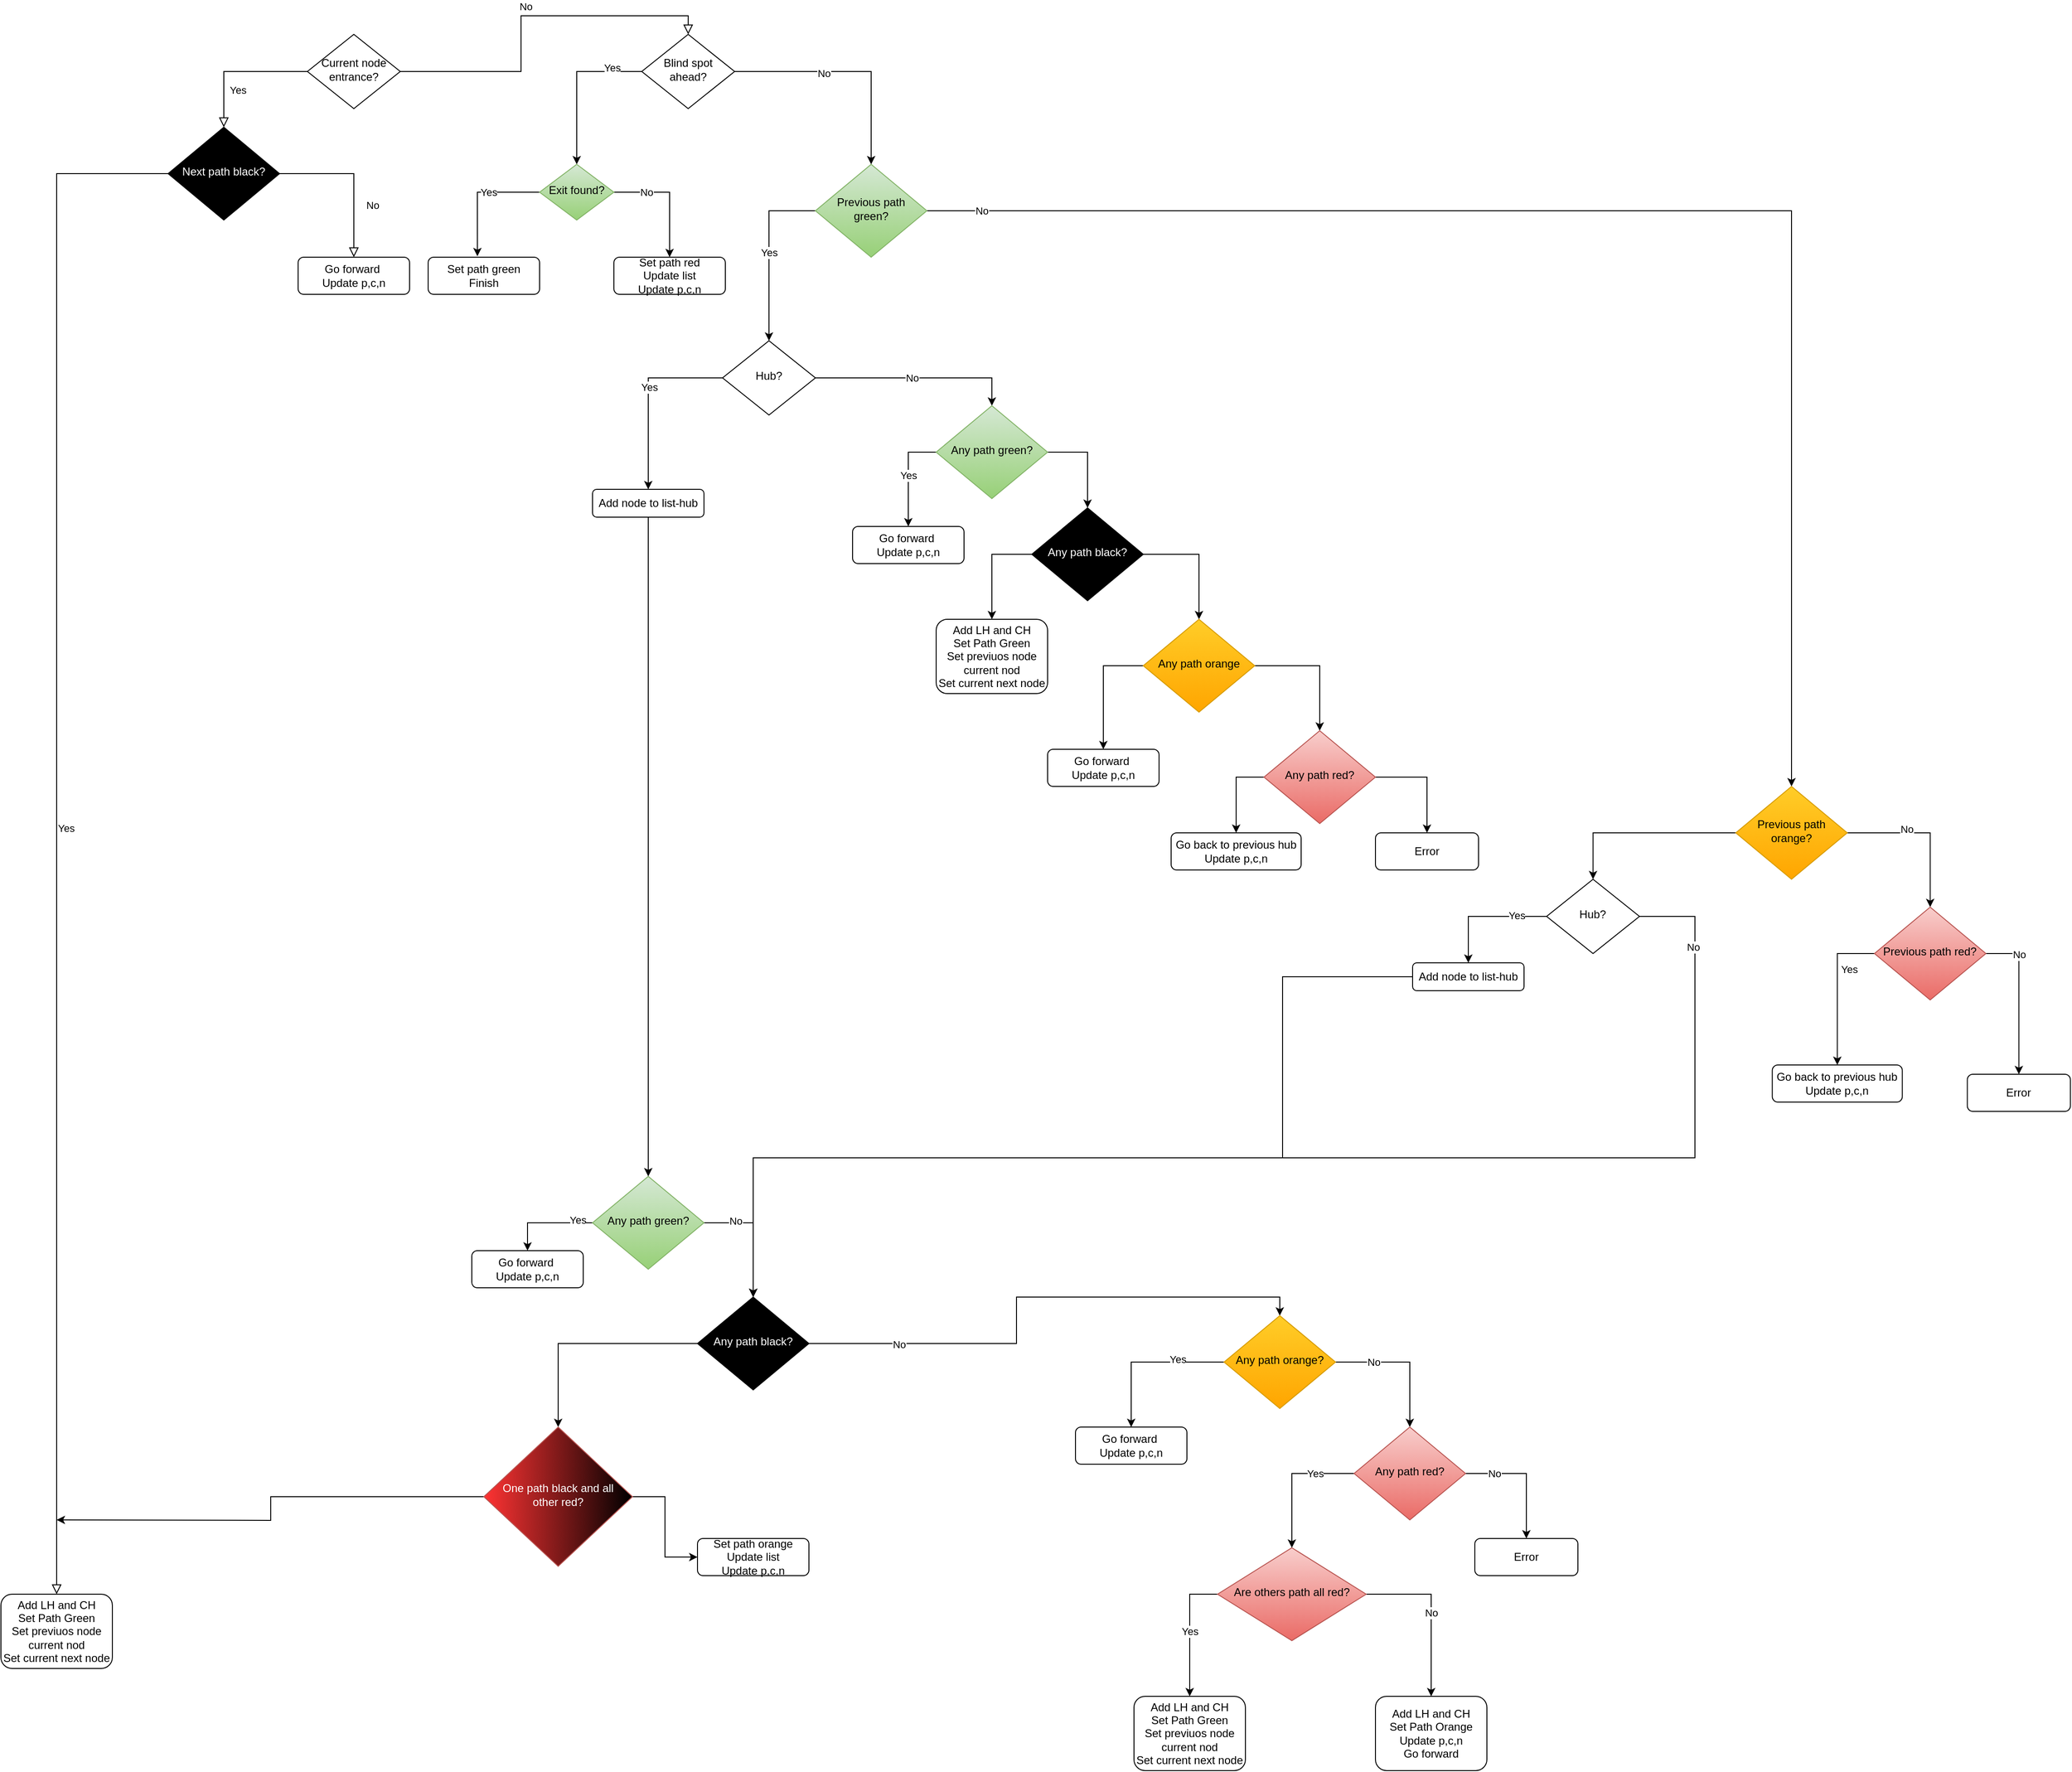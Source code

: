 <mxfile version="13.6.2" type="device"><diagram id="C5RBs43oDa-KdzZeNtuy" name="Page-1"><mxGraphModel dx="1586" dy="1012" grid="1" gridSize="10" guides="1" tooltips="1" connect="1" arrows="1" fold="1" page="1" pageScale="1" pageWidth="827" pageHeight="1169" math="0" shadow="0"><root><mxCell id="WIyWlLk6GJQsqaUBKTNV-0"/><mxCell id="WIyWlLk6GJQsqaUBKTNV-1" parent="WIyWlLk6GJQsqaUBKTNV-0"/><mxCell id="WIyWlLk6GJQsqaUBKTNV-4" value="Yes" style="rounded=0;html=1;jettySize=auto;orthogonalLoop=1;fontSize=11;endArrow=block;endFill=0;endSize=8;strokeWidth=1;shadow=0;labelBackgroundColor=none;edgeStyle=orthogonalEdgeStyle;exitX=0;exitY=0.5;exitDx=0;exitDy=0;" parent="WIyWlLk6GJQsqaUBKTNV-1" source="WIyWlLk6GJQsqaUBKTNV-6" target="WIyWlLk6GJQsqaUBKTNV-10" edge="1"><mxGeometry y="20" relative="1" as="geometry"><mxPoint as="offset"/></mxGeometry></mxCell><mxCell id="WIyWlLk6GJQsqaUBKTNV-5" value="No" style="edgeStyle=orthogonalEdgeStyle;rounded=0;html=1;jettySize=auto;orthogonalLoop=1;fontSize=11;endArrow=block;endFill=0;endSize=8;strokeWidth=1;shadow=0;labelBackgroundColor=none;entryX=0.5;entryY=0;entryDx=0;entryDy=0;" parent="WIyWlLk6GJQsqaUBKTNV-1" source="WIyWlLk6GJQsqaUBKTNV-6" target="7bREltAzjvf73NZwImuS-9" edge="1"><mxGeometry y="10" relative="1" as="geometry"><mxPoint as="offset"/><mxPoint x="550" y="90" as="targetPoint"/></mxGeometry></mxCell><mxCell id="WIyWlLk6GJQsqaUBKTNV-6" value="Current node entrance?" style="rhombus;whiteSpace=wrap;html=1;shadow=0;fontFamily=Helvetica;fontSize=12;align=center;strokeWidth=1;spacing=6;spacingTop=-4;" parent="WIyWlLk6GJQsqaUBKTNV-1" vertex="1"><mxGeometry x="390" y="50" width="100" height="80" as="geometry"/></mxCell><mxCell id="WIyWlLk6GJQsqaUBKTNV-8" value="No" style="rounded=0;html=1;jettySize=auto;orthogonalLoop=1;fontSize=11;endArrow=block;endFill=0;endSize=8;strokeWidth=1;shadow=0;labelBackgroundColor=none;edgeStyle=orthogonalEdgeStyle;" parent="WIyWlLk6GJQsqaUBKTNV-1" source="WIyWlLk6GJQsqaUBKTNV-10" target="WIyWlLk6GJQsqaUBKTNV-11" edge="1"><mxGeometry x="0.333" y="20" relative="1" as="geometry"><mxPoint as="offset"/></mxGeometry></mxCell><mxCell id="WIyWlLk6GJQsqaUBKTNV-9" value="Yes" style="edgeStyle=orthogonalEdgeStyle;rounded=0;html=1;jettySize=auto;orthogonalLoop=1;fontSize=11;endArrow=block;endFill=0;endSize=8;strokeWidth=1;shadow=0;labelBackgroundColor=none;" parent="WIyWlLk6GJQsqaUBKTNV-1" source="WIyWlLk6GJQsqaUBKTNV-10" target="WIyWlLk6GJQsqaUBKTNV-12" edge="1"><mxGeometry y="10" relative="1" as="geometry"><mxPoint as="offset"/></mxGeometry></mxCell><mxCell id="WIyWlLk6GJQsqaUBKTNV-10" value="&lt;font color=&quot;#ffffff&quot; style=&quot;background-color: rgb(0 , 0 , 0)&quot;&gt;Next path black?&lt;/font&gt;" style="rhombus;whiteSpace=wrap;html=1;shadow=0;fontFamily=Helvetica;fontSize=12;align=center;strokeWidth=1;spacing=6;spacingTop=-4;fillColor=#000000;" parent="WIyWlLk6GJQsqaUBKTNV-1" vertex="1"><mxGeometry x="240" y="150" width="120" height="100" as="geometry"/></mxCell><mxCell id="WIyWlLk6GJQsqaUBKTNV-11" value="Go forward&amp;nbsp;&lt;br&gt;Update p,c,n" style="rounded=1;whiteSpace=wrap;html=1;fontSize=12;glass=0;strokeWidth=1;shadow=0;" parent="WIyWlLk6GJQsqaUBKTNV-1" vertex="1"><mxGeometry x="380" y="290" width="120" height="40" as="geometry"/></mxCell><mxCell id="WIyWlLk6GJQsqaUBKTNV-12" value="Add LH and CH&lt;br&gt;Set Path Green&lt;br&gt;Set previuos node current nod&lt;br&gt;Set current next node" style="rounded=1;whiteSpace=wrap;html=1;fontSize=12;glass=0;strokeWidth=1;shadow=0;" parent="WIyWlLk6GJQsqaUBKTNV-1" vertex="1"><mxGeometry x="60" y="1730" width="120" height="80" as="geometry"/></mxCell><mxCell id="j2DbZhVvW5I2pjLCt-MN-3" value="Yes" style="edgeStyle=orthogonalEdgeStyle;rounded=0;orthogonalLoop=1;jettySize=auto;html=1;exitX=0;exitY=0.5;exitDx=0;exitDy=0;" parent="WIyWlLk6GJQsqaUBKTNV-1" source="j2DbZhVvW5I2pjLCt-MN-1" target="j2DbZhVvW5I2pjLCt-MN-2" edge="1"><mxGeometry relative="1" as="geometry"/></mxCell><mxCell id="TgXTmMP1LV1ypZEU2P4_-33" style="edgeStyle=orthogonalEdgeStyle;rounded=0;orthogonalLoop=1;jettySize=auto;html=1;" parent="WIyWlLk6GJQsqaUBKTNV-1" source="j2DbZhVvW5I2pjLCt-MN-1" target="TgXTmMP1LV1ypZEU2P4_-32" edge="1"><mxGeometry relative="1" as="geometry"/></mxCell><mxCell id="TgXTmMP1LV1ypZEU2P4_-34" value="No" style="edgeLabel;html=1;align=center;verticalAlign=middle;resizable=0;points=[];" parent="TgXTmMP1LV1ypZEU2P4_-33" vertex="1" connectable="0"><mxGeometry x="-0.924" relative="1" as="geometry"><mxPoint as="offset"/></mxGeometry></mxCell><mxCell id="j2DbZhVvW5I2pjLCt-MN-1" value="&lt;font color=&quot;#000000&quot;&gt;Previous path green?&lt;/font&gt;" style="rhombus;whiteSpace=wrap;html=1;shadow=0;fontFamily=Helvetica;fontSize=12;align=center;strokeWidth=1;spacing=6;spacingTop=-4;fillColor=#d5e8d4;strokeColor=#82b366;gradientColor=#97d077;" parent="WIyWlLk6GJQsqaUBKTNV-1" vertex="1"><mxGeometry x="937" y="190" width="120" height="100" as="geometry"/></mxCell><mxCell id="j2DbZhVvW5I2pjLCt-MN-5" style="edgeStyle=orthogonalEdgeStyle;rounded=0;orthogonalLoop=1;jettySize=auto;html=1;exitX=0;exitY=0.5;exitDx=0;exitDy=0;exitPerimeter=0;entryX=0.5;entryY=0;entryDx=0;entryDy=0;" parent="WIyWlLk6GJQsqaUBKTNV-1" source="j2DbZhVvW5I2pjLCt-MN-2" target="TgXTmMP1LV1ypZEU2P4_-8" edge="1"><mxGeometry relative="1" as="geometry"><mxPoint x="757" y="490" as="targetPoint"/></mxGeometry></mxCell><mxCell id="j2DbZhVvW5I2pjLCt-MN-6" value="Yes" style="edgeLabel;html=1;align=center;verticalAlign=middle;resizable=0;points=[];" parent="j2DbZhVvW5I2pjLCt-MN-5" vertex="1" connectable="0"><mxGeometry x="-0.1" y="-4" relative="1" as="geometry"><mxPoint x="5" as="offset"/></mxGeometry></mxCell><mxCell id="TgXTmMP1LV1ypZEU2P4_-24" style="edgeStyle=orthogonalEdgeStyle;rounded=0;orthogonalLoop=1;jettySize=auto;html=1;exitX=1;exitY=0.5;exitDx=0;exitDy=0;entryX=0.5;entryY=0;entryDx=0;entryDy=0;" parent="WIyWlLk6GJQsqaUBKTNV-1" source="j2DbZhVvW5I2pjLCt-MN-2" target="TgXTmMP1LV1ypZEU2P4_-23" edge="1"><mxGeometry relative="1" as="geometry"/></mxCell><mxCell id="TgXTmMP1LV1ypZEU2P4_-25" value="No" style="edgeLabel;html=1;align=center;verticalAlign=middle;resizable=0;points=[];" parent="TgXTmMP1LV1ypZEU2P4_-24" vertex="1" connectable="0"><mxGeometry x="-0.057" relative="1" as="geometry"><mxPoint as="offset"/></mxGeometry></mxCell><mxCell id="j2DbZhVvW5I2pjLCt-MN-2" value="Hub?" style="rhombus;whiteSpace=wrap;html=1;shadow=0;fontFamily=Helvetica;fontSize=12;align=center;strokeWidth=1;spacing=6;spacingTop=-4;" parent="WIyWlLk6GJQsqaUBKTNV-1" vertex="1"><mxGeometry x="837" y="380" width="100" height="80" as="geometry"/></mxCell><mxCell id="j2DbZhVvW5I2pjLCt-MN-8" style="edgeStyle=orthogonalEdgeStyle;rounded=0;orthogonalLoop=1;jettySize=auto;html=1;exitX=0;exitY=0.5;exitDx=0;exitDy=0;entryX=0.5;entryY=0;entryDx=0;entryDy=0;" parent="WIyWlLk6GJQsqaUBKTNV-1" source="j2DbZhVvW5I2pjLCt-MN-4" target="j2DbZhVvW5I2pjLCt-MN-7" edge="1"><mxGeometry relative="1" as="geometry"/></mxCell><mxCell id="j2DbZhVvW5I2pjLCt-MN-11" value="Yes" style="edgeLabel;html=1;align=center;verticalAlign=middle;resizable=0;points=[];" parent="j2DbZhVvW5I2pjLCt-MN-8" vertex="1" connectable="0"><mxGeometry x="-0.68" y="-3" relative="1" as="geometry"><mxPoint as="offset"/></mxGeometry></mxCell><mxCell id="j2DbZhVvW5I2pjLCt-MN-10" style="edgeStyle=orthogonalEdgeStyle;rounded=0;orthogonalLoop=1;jettySize=auto;html=1;exitX=1;exitY=0.5;exitDx=0;exitDy=0;entryX=0.5;entryY=0;entryDx=0;entryDy=0;" parent="WIyWlLk6GJQsqaUBKTNV-1" source="j2DbZhVvW5I2pjLCt-MN-4" target="j2DbZhVvW5I2pjLCt-MN-9" edge="1"><mxGeometry relative="1" as="geometry"/></mxCell><mxCell id="j2DbZhVvW5I2pjLCt-MN-12" value="No" style="edgeLabel;html=1;align=center;verticalAlign=middle;resizable=0;points=[];" parent="j2DbZhVvW5I2pjLCt-MN-10" vertex="1" connectable="0"><mxGeometry x="-0.489" y="2" relative="1" as="geometry"><mxPoint as="offset"/></mxGeometry></mxCell><mxCell id="j2DbZhVvW5I2pjLCt-MN-4" value="&lt;font color=&quot;#000000&quot;&gt;Any path green?&lt;/font&gt;" style="rhombus;whiteSpace=wrap;html=1;shadow=0;fontFamily=Helvetica;fontSize=12;align=center;strokeWidth=1;spacing=6;spacingTop=-4;fillColor=#d5e8d4;strokeColor=#82b366;gradientColor=#97d077;" parent="WIyWlLk6GJQsqaUBKTNV-1" vertex="1"><mxGeometry x="697" y="1280" width="120" height="100" as="geometry"/></mxCell><mxCell id="j2DbZhVvW5I2pjLCt-MN-7" value="Go forward&amp;nbsp;&lt;br&gt;Update p,c,n" style="rounded=1;whiteSpace=wrap;html=1;fontSize=12;glass=0;strokeWidth=1;shadow=0;" parent="WIyWlLk6GJQsqaUBKTNV-1" vertex="1"><mxGeometry x="567" y="1360" width="120" height="40" as="geometry"/></mxCell><mxCell id="TgXTmMP1LV1ypZEU2P4_-11" style="edgeStyle=orthogonalEdgeStyle;rounded=0;orthogonalLoop=1;jettySize=auto;html=1;entryX=0.5;entryY=0;entryDx=0;entryDy=0;" parent="WIyWlLk6GJQsqaUBKTNV-1" source="j2DbZhVvW5I2pjLCt-MN-9" target="TgXTmMP1LV1ypZEU2P4_-10" edge="1"><mxGeometry relative="1" as="geometry"/></mxCell><mxCell id="TgXTmMP1LV1ypZEU2P4_-12" value="No" style="edgeLabel;html=1;align=center;verticalAlign=middle;resizable=0;points=[];" parent="TgXTmMP1LV1ypZEU2P4_-11" vertex="1" connectable="0"><mxGeometry x="-0.664" y="-1" relative="1" as="geometry"><mxPoint as="offset"/></mxGeometry></mxCell><mxCell id="HgNq7cNp2YFnMKLuWxrk-1" style="edgeStyle=orthogonalEdgeStyle;rounded=0;orthogonalLoop=1;jettySize=auto;html=1;entryX=0.5;entryY=0;entryDx=0;entryDy=0;" edge="1" parent="WIyWlLk6GJQsqaUBKTNV-1" source="j2DbZhVvW5I2pjLCt-MN-9" target="HgNq7cNp2YFnMKLuWxrk-0"><mxGeometry relative="1" as="geometry"/></mxCell><mxCell id="j2DbZhVvW5I2pjLCt-MN-9" value="&lt;font color=&quot;#ffffff&quot; style=&quot;background-color: rgb(0 , 0 , 0)&quot;&gt;Any path black?&lt;/font&gt;" style="rhombus;whiteSpace=wrap;html=1;shadow=0;fontFamily=Helvetica;fontSize=12;align=center;strokeWidth=1;spacing=6;spacingTop=-4;fillColor=#000000;" parent="WIyWlLk6GJQsqaUBKTNV-1" vertex="1"><mxGeometry x="810" y="1410" width="120" height="100" as="geometry"/></mxCell><mxCell id="j2DbZhVvW5I2pjLCt-MN-19" value="Add LH and CH&lt;br&gt;Set Path Orange&lt;br&gt;Update p,c,n&lt;br&gt;Go forward" style="rounded=1;whiteSpace=wrap;html=1;fontSize=12;glass=0;strokeWidth=1;shadow=0;" parent="WIyWlLk6GJQsqaUBKTNV-1" vertex="1"><mxGeometry x="1540" y="1840" width="120" height="80" as="geometry"/></mxCell><mxCell id="TgXTmMP1LV1ypZEU2P4_-0" value="Set path orange&lt;br&gt;Update list&lt;br&gt;Update p,c,n" style="rounded=1;whiteSpace=wrap;html=1;fontSize=12;glass=0;strokeWidth=1;shadow=0;" parent="WIyWlLk6GJQsqaUBKTNV-1" vertex="1"><mxGeometry x="810" y="1670" width="120" height="40" as="geometry"/></mxCell><mxCell id="TgXTmMP1LV1ypZEU2P4_-6" value="Yes" style="edgeStyle=orthogonalEdgeStyle;rounded=0;orthogonalLoop=1;jettySize=auto;html=1;exitX=0;exitY=0.5;exitDx=0;exitDy=0;entryX=0.5;entryY=0;entryDx=0;entryDy=0;" parent="WIyWlLk6GJQsqaUBKTNV-1" source="TgXTmMP1LV1ypZEU2P4_-3" target="TgXTmMP1LV1ypZEU2P4_-5" edge="1"><mxGeometry relative="1" as="geometry"/></mxCell><mxCell id="TgXTmMP1LV1ypZEU2P4_-7" value="No" style="edgeStyle=orthogonalEdgeStyle;rounded=0;orthogonalLoop=1;jettySize=auto;html=1;exitX=1;exitY=0.5;exitDx=0;exitDy=0;" parent="WIyWlLk6GJQsqaUBKTNV-1" source="TgXTmMP1LV1ypZEU2P4_-3" target="j2DbZhVvW5I2pjLCt-MN-19" edge="1"><mxGeometry relative="1" as="geometry"/></mxCell><mxCell id="TgXTmMP1LV1ypZEU2P4_-3" value="Are others path all red?" style="rhombus;whiteSpace=wrap;html=1;shadow=0;fontFamily=Helvetica;fontSize=12;align=center;strokeWidth=1;spacing=6;spacingTop=-4;fillColor=#f8cecc;strokeColor=#b85450;gradientColor=#ea6b66;" parent="WIyWlLk6GJQsqaUBKTNV-1" vertex="1"><mxGeometry x="1370" y="1680" width="160" height="100" as="geometry"/></mxCell><mxCell id="TgXTmMP1LV1ypZEU2P4_-5" value="Add LH and CH&lt;br&gt;Set Path Green&lt;br&gt;Set previuos node current nod&lt;br&gt;Set current next node" style="rounded=1;whiteSpace=wrap;html=1;fontSize=12;glass=0;strokeWidth=1;shadow=0;" parent="WIyWlLk6GJQsqaUBKTNV-1" vertex="1"><mxGeometry x="1280" y="1840" width="120" height="80" as="geometry"/></mxCell><mxCell id="TgXTmMP1LV1ypZEU2P4_-9" value="" style="edgeStyle=orthogonalEdgeStyle;rounded=0;orthogonalLoop=1;jettySize=auto;html=1;" parent="WIyWlLk6GJQsqaUBKTNV-1" source="TgXTmMP1LV1ypZEU2P4_-8" target="j2DbZhVvW5I2pjLCt-MN-4" edge="1"><mxGeometry relative="1" as="geometry"/></mxCell><mxCell id="TgXTmMP1LV1ypZEU2P4_-8" value="Add node to list-hub" style="rounded=1;whiteSpace=wrap;html=1;fontSize=12;glass=0;strokeWidth=1;shadow=0;" parent="WIyWlLk6GJQsqaUBKTNV-1" vertex="1"><mxGeometry x="697" y="540" width="120" height="30" as="geometry"/></mxCell><mxCell id="TgXTmMP1LV1ypZEU2P4_-14" value="" style="edgeStyle=orthogonalEdgeStyle;rounded=0;orthogonalLoop=1;jettySize=auto;html=1;" parent="WIyWlLk6GJQsqaUBKTNV-1" source="TgXTmMP1LV1ypZEU2P4_-10" target="TgXTmMP1LV1ypZEU2P4_-13" edge="1"><mxGeometry relative="1" as="geometry"><Array as="points"><mxPoint x="1277" y="1480"/></Array></mxGeometry></mxCell><mxCell id="TgXTmMP1LV1ypZEU2P4_-15" value="Yes" style="edgeLabel;html=1;align=center;verticalAlign=middle;resizable=0;points=[];" parent="TgXTmMP1LV1ypZEU2P4_-14" vertex="1" connectable="0"><mxGeometry x="-0.411" y="-3" relative="1" as="geometry"><mxPoint as="offset"/></mxGeometry></mxCell><mxCell id="TgXTmMP1LV1ypZEU2P4_-17" style="edgeStyle=orthogonalEdgeStyle;rounded=0;orthogonalLoop=1;jettySize=auto;html=1;entryX=0.5;entryY=0;entryDx=0;entryDy=0;" parent="WIyWlLk6GJQsqaUBKTNV-1" source="TgXTmMP1LV1ypZEU2P4_-10" target="TgXTmMP1LV1ypZEU2P4_-16" edge="1"><mxGeometry relative="1" as="geometry"/></mxCell><mxCell id="TgXTmMP1LV1ypZEU2P4_-18" value="No" style="edgeLabel;html=1;align=center;verticalAlign=middle;resizable=0;points=[];" parent="TgXTmMP1LV1ypZEU2P4_-17" vertex="1" connectable="0"><mxGeometry x="-0.28" relative="1" as="geometry"><mxPoint x="-13.29" as="offset"/></mxGeometry></mxCell><mxCell id="TgXTmMP1LV1ypZEU2P4_-10" value="&lt;font&gt;Any path orange?&lt;/font&gt;" style="rhombus;whiteSpace=wrap;html=1;shadow=0;fontFamily=Helvetica;fontSize=12;align=center;strokeWidth=1;spacing=6;spacingTop=-4;fillColor=#ffcd28;gradientColor=#ffa500;strokeColor=#d79b00;" parent="WIyWlLk6GJQsqaUBKTNV-1" vertex="1"><mxGeometry x="1377" y="1430" width="120" height="100" as="geometry"/></mxCell><mxCell id="TgXTmMP1LV1ypZEU2P4_-13" value="Go forward&amp;nbsp;&lt;br&gt;Update p,c,n" style="rounded=1;whiteSpace=wrap;html=1;fontSize=12;glass=0;strokeWidth=1;shadow=0;" parent="WIyWlLk6GJQsqaUBKTNV-1" vertex="1"><mxGeometry x="1217" y="1550" width="120" height="40" as="geometry"/></mxCell><mxCell id="TgXTmMP1LV1ypZEU2P4_-20" value="Yes" style="edgeStyle=orthogonalEdgeStyle;rounded=0;orthogonalLoop=1;jettySize=auto;html=1;exitX=0;exitY=0.5;exitDx=0;exitDy=0;entryX=0.5;entryY=0;entryDx=0;entryDy=0;" parent="WIyWlLk6GJQsqaUBKTNV-1" source="TgXTmMP1LV1ypZEU2P4_-16" target="TgXTmMP1LV1ypZEU2P4_-3" edge="1"><mxGeometry x="-0.429" relative="1" as="geometry"><mxPoint as="offset"/><mxPoint x="1447" y="1670" as="targetPoint"/></mxGeometry></mxCell><mxCell id="TgXTmMP1LV1ypZEU2P4_-22" value="No" style="edgeStyle=orthogonalEdgeStyle;rounded=0;orthogonalLoop=1;jettySize=auto;html=1;exitX=1;exitY=0.5;exitDx=0;exitDy=0;" parent="WIyWlLk6GJQsqaUBKTNV-1" source="TgXTmMP1LV1ypZEU2P4_-16" target="TgXTmMP1LV1ypZEU2P4_-21" edge="1"><mxGeometry x="-0.542" relative="1" as="geometry"><mxPoint as="offset"/></mxGeometry></mxCell><mxCell id="TgXTmMP1LV1ypZEU2P4_-16" value="&lt;font&gt;Any path red?&lt;/font&gt;" style="rhombus;whiteSpace=wrap;html=1;shadow=0;fontFamily=Helvetica;fontSize=12;align=center;strokeWidth=1;spacing=6;spacingTop=-4;fillColor=#f8cecc;gradientColor=#ea6b66;strokeColor=#b85450;" parent="WIyWlLk6GJQsqaUBKTNV-1" vertex="1"><mxGeometry x="1517" y="1550" width="120" height="100" as="geometry"/></mxCell><mxCell id="TgXTmMP1LV1ypZEU2P4_-21" value="Error" style="rounded=1;whiteSpace=wrap;html=1;fontSize=12;glass=0;strokeWidth=1;shadow=0;" parent="WIyWlLk6GJQsqaUBKTNV-1" vertex="1"><mxGeometry x="1647" y="1670" width="111" height="40" as="geometry"/></mxCell><mxCell id="TgXTmMP1LV1ypZEU2P4_-28" value="Yes" style="edgeStyle=orthogonalEdgeStyle;rounded=0;orthogonalLoop=1;jettySize=auto;html=1;entryX=0.5;entryY=0;entryDx=0;entryDy=0;exitX=0;exitY=0.5;exitDx=0;exitDy=0;" parent="WIyWlLk6GJQsqaUBKTNV-1" source="TgXTmMP1LV1ypZEU2P4_-23" target="TgXTmMP1LV1ypZEU2P4_-27" edge="1"><mxGeometry relative="1" as="geometry"/></mxCell><mxCell id="i43rSNCW47sF7CuU1-IV-1" style="edgeStyle=orthogonalEdgeStyle;rounded=0;orthogonalLoop=1;jettySize=auto;html=1;exitX=1;exitY=0.5;exitDx=0;exitDy=0;entryX=0.5;entryY=0;entryDx=0;entryDy=0;" parent="WIyWlLk6GJQsqaUBKTNV-1" source="TgXTmMP1LV1ypZEU2P4_-23" target="i43rSNCW47sF7CuU1-IV-0" edge="1"><mxGeometry relative="1" as="geometry"/></mxCell><mxCell id="TgXTmMP1LV1ypZEU2P4_-23" value="&lt;font color=&quot;#000000&quot;&gt;Any path green?&lt;/font&gt;" style="rhombus;whiteSpace=wrap;html=1;shadow=0;fontFamily=Helvetica;fontSize=12;align=center;strokeWidth=1;spacing=6;spacingTop=-4;fillColor=#d5e8d4;strokeColor=#82b366;gradientColor=#97d077;" parent="WIyWlLk6GJQsqaUBKTNV-1" vertex="1"><mxGeometry x="1067" y="450" width="120" height="100" as="geometry"/></mxCell><mxCell id="TgXTmMP1LV1ypZEU2P4_-27" value="Go forward&amp;nbsp;&lt;br&gt;Update p,c,n" style="rounded=1;whiteSpace=wrap;html=1;fontSize=12;glass=0;strokeWidth=1;shadow=0;" parent="WIyWlLk6GJQsqaUBKTNV-1" vertex="1"><mxGeometry x="977" y="580" width="120" height="40" as="geometry"/></mxCell><mxCell id="TgXTmMP1LV1ypZEU2P4_-29" value="Add LH and CH&lt;br&gt;Set Path Green&lt;br&gt;Set previuos node current nod&lt;br&gt;Set current next node" style="rounded=1;whiteSpace=wrap;html=1;fontSize=12;glass=0;strokeWidth=1;shadow=0;" parent="WIyWlLk6GJQsqaUBKTNV-1" vertex="1"><mxGeometry x="1067" y="680" width="120" height="80" as="geometry"/></mxCell><mxCell id="TgXTmMP1LV1ypZEU2P4_-38" style="edgeStyle=orthogonalEdgeStyle;rounded=0;orthogonalLoop=1;jettySize=auto;html=1;" parent="WIyWlLk6GJQsqaUBKTNV-1" source="TgXTmMP1LV1ypZEU2P4_-32" target="TgXTmMP1LV1ypZEU2P4_-37" edge="1"><mxGeometry relative="1" as="geometry"/></mxCell><mxCell id="TgXTmMP1LV1ypZEU2P4_-39" value="No" style="edgeLabel;html=1;align=center;verticalAlign=middle;resizable=0;points=[];" parent="TgXTmMP1LV1ypZEU2P4_-38" vertex="1" connectable="0"><mxGeometry x="-0.245" y="4" relative="1" as="geometry"><mxPoint as="offset"/></mxGeometry></mxCell><mxCell id="7bREltAzjvf73NZwImuS-3" style="edgeStyle=orthogonalEdgeStyle;rounded=0;orthogonalLoop=1;jettySize=auto;html=1;entryX=0.5;entryY=0;entryDx=0;entryDy=0;" parent="WIyWlLk6GJQsqaUBKTNV-1" source="TgXTmMP1LV1ypZEU2P4_-32" target="7bREltAzjvf73NZwImuS-0" edge="1"><mxGeometry relative="1" as="geometry"/></mxCell><mxCell id="TgXTmMP1LV1ypZEU2P4_-32" value="&lt;font color=&quot;#000000&quot;&gt;Previous path orange?&lt;/font&gt;" style="rhombus;whiteSpace=wrap;html=1;shadow=0;fontFamily=Helvetica;fontSize=12;align=center;strokeWidth=1;spacing=6;spacingTop=-4;fillColor=#ffcd28;strokeColor=#d79b00;gradientColor=#ffa500;" parent="WIyWlLk6GJQsqaUBKTNV-1" vertex="1"><mxGeometry x="1928" y="860" width="120" height="100" as="geometry"/></mxCell><mxCell id="TgXTmMP1LV1ypZEU2P4_-42" style="edgeStyle=orthogonalEdgeStyle;rounded=0;orthogonalLoop=1;jettySize=auto;html=1;entryX=0.5;entryY=0;entryDx=0;entryDy=0;exitX=0;exitY=0.5;exitDx=0;exitDy=0;" parent="WIyWlLk6GJQsqaUBKTNV-1" source="TgXTmMP1LV1ypZEU2P4_-37" target="TgXTmMP1LV1ypZEU2P4_-40" edge="1"><mxGeometry relative="1" as="geometry"><mxPoint x="2150" y="1035" as="sourcePoint"/></mxGeometry></mxCell><mxCell id="TgXTmMP1LV1ypZEU2P4_-43" value="Yes" style="edgeLabel;html=1;align=center;verticalAlign=middle;resizable=0;points=[];" parent="TgXTmMP1LV1ypZEU2P4_-42" vertex="1" connectable="0"><mxGeometry x="-0.222" y="5" relative="1" as="geometry"><mxPoint x="7.57" y="-5" as="offset"/></mxGeometry></mxCell><mxCell id="TgXTmMP1LV1ypZEU2P4_-44" style="edgeStyle=orthogonalEdgeStyle;rounded=0;orthogonalLoop=1;jettySize=auto;html=1;exitX=1;exitY=0.5;exitDx=0;exitDy=0;" parent="WIyWlLk6GJQsqaUBKTNV-1" source="TgXTmMP1LV1ypZEU2P4_-37" target="TgXTmMP1LV1ypZEU2P4_-41" edge="1"><mxGeometry relative="1" as="geometry"/></mxCell><mxCell id="TgXTmMP1LV1ypZEU2P4_-45" value="No" style="edgeLabel;html=1;align=center;verticalAlign=middle;resizable=0;points=[];" parent="TgXTmMP1LV1ypZEU2P4_-44" vertex="1" connectable="0"><mxGeometry x="-0.577" y="-1" relative="1" as="geometry"><mxPoint as="offset"/></mxGeometry></mxCell><mxCell id="TgXTmMP1LV1ypZEU2P4_-37" value="&lt;font color=&quot;#000000&quot;&gt;Previous path red?&lt;/font&gt;" style="rhombus;whiteSpace=wrap;html=1;shadow=0;fontFamily=Helvetica;fontSize=12;align=center;strokeWidth=1;spacing=6;spacingTop=-4;fillColor=#f8cecc;strokeColor=#b85450;gradientColor=#ea6b66;" parent="WIyWlLk6GJQsqaUBKTNV-1" vertex="1"><mxGeometry x="2077.29" y="990" width="120" height="100" as="geometry"/></mxCell><mxCell id="TgXTmMP1LV1ypZEU2P4_-40" value="Go back to previous hub&lt;br&gt;Update p,c,n" style="rounded=1;whiteSpace=wrap;html=1;fontSize=12;glass=0;strokeWidth=1;shadow=0;" parent="WIyWlLk6GJQsqaUBKTNV-1" vertex="1"><mxGeometry x="1967.29" y="1160" width="140" height="40" as="geometry"/></mxCell><mxCell id="TgXTmMP1LV1ypZEU2P4_-41" value="Error" style="rounded=1;whiteSpace=wrap;html=1;fontSize=12;glass=0;strokeWidth=1;shadow=0;" parent="WIyWlLk6GJQsqaUBKTNV-1" vertex="1"><mxGeometry x="2177.29" y="1170" width="111" height="40" as="geometry"/></mxCell><mxCell id="7bREltAzjvf73NZwImuS-4" style="edgeStyle=orthogonalEdgeStyle;rounded=0;orthogonalLoop=1;jettySize=auto;html=1;exitX=0;exitY=0.5;exitDx=0;exitDy=0;entryX=0.5;entryY=0;entryDx=0;entryDy=0;" parent="WIyWlLk6GJQsqaUBKTNV-1" source="7bREltAzjvf73NZwImuS-0" target="7bREltAzjvf73NZwImuS-1" edge="1"><mxGeometry relative="1" as="geometry"/></mxCell><mxCell id="7bREltAzjvf73NZwImuS-7" value="Yes" style="edgeLabel;html=1;align=center;verticalAlign=middle;resizable=0;points=[];" parent="7bREltAzjvf73NZwImuS-4" vertex="1" connectable="0"><mxGeometry x="-0.509" y="-1" relative="1" as="geometry"><mxPoint as="offset"/></mxGeometry></mxCell><mxCell id="7bREltAzjvf73NZwImuS-6" style="edgeStyle=orthogonalEdgeStyle;rounded=0;orthogonalLoop=1;jettySize=auto;html=1;exitX=1;exitY=0.5;exitDx=0;exitDy=0;entryX=0.5;entryY=0;entryDx=0;entryDy=0;" parent="WIyWlLk6GJQsqaUBKTNV-1" source="7bREltAzjvf73NZwImuS-0" edge="1" target="j2DbZhVvW5I2pjLCt-MN-9"><mxGeometry relative="1" as="geometry"><mxPoint x="880" y="1360" as="targetPoint"/><Array as="points"><mxPoint x="1884" y="1000"/><mxPoint x="1884" y="1260"/><mxPoint x="870" y="1260"/></Array></mxGeometry></mxCell><mxCell id="7bREltAzjvf73NZwImuS-8" value="No" style="edgeLabel;html=1;align=center;verticalAlign=middle;resizable=0;points=[];" parent="7bREltAzjvf73NZwImuS-6" vertex="1" connectable="0"><mxGeometry x="-0.875" y="-2" relative="1" as="geometry"><mxPoint as="offset"/></mxGeometry></mxCell><mxCell id="7bREltAzjvf73NZwImuS-0" value="Hub?" style="rhombus;whiteSpace=wrap;html=1;shadow=0;fontFamily=Helvetica;fontSize=12;align=center;strokeWidth=1;spacing=6;spacingTop=-4;" parent="WIyWlLk6GJQsqaUBKTNV-1" vertex="1"><mxGeometry x="1724.29" y="960" width="100" height="80" as="geometry"/></mxCell><mxCell id="7bREltAzjvf73NZwImuS-5" style="edgeStyle=orthogonalEdgeStyle;rounded=0;orthogonalLoop=1;jettySize=auto;html=1;entryX=0.5;entryY=0;entryDx=0;entryDy=0;" parent="WIyWlLk6GJQsqaUBKTNV-1" source="7bREltAzjvf73NZwImuS-1" target="j2DbZhVvW5I2pjLCt-MN-9" edge="1"><mxGeometry relative="1" as="geometry"><mxPoint x="877" y="690" as="targetPoint"/><Array as="points"><mxPoint x="1440" y="1065"/><mxPoint x="1440" y="1260"/><mxPoint x="870" y="1260"/><mxPoint x="870" y="1410"/></Array></mxGeometry></mxCell><mxCell id="7bREltAzjvf73NZwImuS-1" value="Add node to list-hub" style="rounded=1;whiteSpace=wrap;html=1;fontSize=12;glass=0;strokeWidth=1;shadow=0;" parent="WIyWlLk6GJQsqaUBKTNV-1" vertex="1"><mxGeometry x="1580" y="1050" width="120" height="30" as="geometry"/></mxCell><mxCell id="7bREltAzjvf73NZwImuS-18" style="edgeStyle=orthogonalEdgeStyle;rounded=0;orthogonalLoop=1;jettySize=auto;html=1;exitX=0;exitY=0.5;exitDx=0;exitDy=0;entryX=0.5;entryY=0;entryDx=0;entryDy=0;" parent="WIyWlLk6GJQsqaUBKTNV-1" source="7bREltAzjvf73NZwImuS-9" target="7bREltAzjvf73NZwImuS-15" edge="1"><mxGeometry relative="1" as="geometry"/></mxCell><mxCell id="7bREltAzjvf73NZwImuS-20" value="Yes" style="edgeLabel;html=1;align=center;verticalAlign=middle;resizable=0;points=[];" parent="7bREltAzjvf73NZwImuS-18" vertex="1" connectable="0"><mxGeometry x="-0.624" y="-4" relative="1" as="geometry"><mxPoint as="offset"/></mxGeometry></mxCell><mxCell id="7bREltAzjvf73NZwImuS-19" style="edgeStyle=orthogonalEdgeStyle;rounded=0;orthogonalLoop=1;jettySize=auto;html=1;exitX=1;exitY=0.5;exitDx=0;exitDy=0;entryX=0.5;entryY=0;entryDx=0;entryDy=0;" parent="WIyWlLk6GJQsqaUBKTNV-1" source="7bREltAzjvf73NZwImuS-9" target="j2DbZhVvW5I2pjLCt-MN-1" edge="1"><mxGeometry relative="1" as="geometry"/></mxCell><mxCell id="7bREltAzjvf73NZwImuS-21" value="No" style="edgeLabel;html=1;align=center;verticalAlign=middle;resizable=0;points=[];" parent="7bREltAzjvf73NZwImuS-19" vertex="1" connectable="0"><mxGeometry x="-0.223" y="-2" relative="1" as="geometry"><mxPoint as="offset"/></mxGeometry></mxCell><mxCell id="7bREltAzjvf73NZwImuS-9" value="Blind spot ahead?" style="rhombus;whiteSpace=wrap;html=1;shadow=0;fontFamily=Helvetica;fontSize=12;align=center;strokeWidth=1;spacing=6;spacingTop=-4;" parent="WIyWlLk6GJQsqaUBKTNV-1" vertex="1"><mxGeometry x="750" y="50" width="100" height="80" as="geometry"/></mxCell><mxCell id="7bREltAzjvf73NZwImuS-11" style="edgeStyle=orthogonalEdgeStyle;rounded=0;orthogonalLoop=1;jettySize=auto;html=1;exitX=0;exitY=0.5;exitDx=0;exitDy=0;entryX=0.442;entryY=-0.025;entryDx=0;entryDy=0;entryPerimeter=0;" parent="WIyWlLk6GJQsqaUBKTNV-1" source="7bREltAzjvf73NZwImuS-15" target="7bREltAzjvf73NZwImuS-16" edge="1"><mxGeometry relative="1" as="geometry"><mxPoint x="538" y="110" as="targetPoint"/></mxGeometry></mxCell><mxCell id="7bREltAzjvf73NZwImuS-12" value="Yes" style="edgeLabel;html=1;align=center;verticalAlign=middle;resizable=0;points=[];" parent="7bREltAzjvf73NZwImuS-11" vertex="1" connectable="0"><mxGeometry x="-0.183" relative="1" as="geometry"><mxPoint as="offset"/></mxGeometry></mxCell><mxCell id="7bREltAzjvf73NZwImuS-13" style="edgeStyle=orthogonalEdgeStyle;rounded=0;orthogonalLoop=1;jettySize=auto;html=1;exitX=1;exitY=0.5;exitDx=0;exitDy=0;entryX=0.5;entryY=0;entryDx=0;entryDy=0;" parent="WIyWlLk6GJQsqaUBKTNV-1" source="7bREltAzjvf73NZwImuS-15" target="7bREltAzjvf73NZwImuS-17" edge="1"><mxGeometry relative="1" as="geometry"/></mxCell><mxCell id="7bREltAzjvf73NZwImuS-14" value="No" style="edgeLabel;html=1;align=center;verticalAlign=middle;resizable=0;points=[];" parent="7bREltAzjvf73NZwImuS-13" vertex="1" connectable="0"><mxGeometry x="-0.462" relative="1" as="geometry"><mxPoint as="offset"/></mxGeometry></mxCell><mxCell id="7bREltAzjvf73NZwImuS-15" value="&lt;font color=&quot;#000000&quot;&gt;Exit found?&lt;/font&gt;" style="rhombus;whiteSpace=wrap;html=1;shadow=0;fontFamily=Helvetica;fontSize=12;align=center;strokeWidth=1;spacing=6;spacingTop=-4;fillColor=#d5e8d4;strokeColor=#82b366;gradientColor=#97d077;" parent="WIyWlLk6GJQsqaUBKTNV-1" vertex="1"><mxGeometry x="640" y="190" width="80" height="60" as="geometry"/></mxCell><mxCell id="7bREltAzjvf73NZwImuS-16" value="Set path green&lt;br&gt;Finish" style="rounded=1;whiteSpace=wrap;html=1;fontSize=12;glass=0;strokeWidth=1;shadow=0;" parent="WIyWlLk6GJQsqaUBKTNV-1" vertex="1"><mxGeometry x="520" y="290" width="120" height="40" as="geometry"/></mxCell><mxCell id="7bREltAzjvf73NZwImuS-17" value="Set path red&lt;br&gt;Update list&lt;br&gt;Update p,c,n" style="rounded=1;whiteSpace=wrap;html=1;fontSize=12;glass=0;strokeWidth=1;shadow=0;" parent="WIyWlLk6GJQsqaUBKTNV-1" vertex="1"><mxGeometry x="720" y="290" width="120" height="40" as="geometry"/></mxCell><mxCell id="i43rSNCW47sF7CuU1-IV-3" style="edgeStyle=orthogonalEdgeStyle;rounded=0;orthogonalLoop=1;jettySize=auto;html=1;exitX=0;exitY=0.5;exitDx=0;exitDy=0;" parent="WIyWlLk6GJQsqaUBKTNV-1" source="i43rSNCW47sF7CuU1-IV-0" target="TgXTmMP1LV1ypZEU2P4_-29" edge="1"><mxGeometry relative="1" as="geometry"/></mxCell><mxCell id="i43rSNCW47sF7CuU1-IV-5" style="edgeStyle=orthogonalEdgeStyle;rounded=0;orthogonalLoop=1;jettySize=auto;html=1;exitX=1;exitY=0.5;exitDx=0;exitDy=0;entryX=0.5;entryY=0;entryDx=0;entryDy=0;" parent="WIyWlLk6GJQsqaUBKTNV-1" source="i43rSNCW47sF7CuU1-IV-0" target="i43rSNCW47sF7CuU1-IV-4" edge="1"><mxGeometry relative="1" as="geometry"/></mxCell><mxCell id="i43rSNCW47sF7CuU1-IV-0" value="&lt;font color=&quot;#ffffff&quot; style=&quot;background-color: rgb(0 , 0 , 0)&quot;&gt;Any path black?&lt;/font&gt;" style="rhombus;whiteSpace=wrap;html=1;shadow=0;fontFamily=Helvetica;fontSize=12;align=center;strokeWidth=1;spacing=6;spacingTop=-4;fillColor=#000000;" parent="WIyWlLk6GJQsqaUBKTNV-1" vertex="1"><mxGeometry x="1170" y="560" width="120" height="100" as="geometry"/></mxCell><mxCell id="i43rSNCW47sF7CuU1-IV-8" style="edgeStyle=orthogonalEdgeStyle;rounded=0;orthogonalLoop=1;jettySize=auto;html=1;exitX=0;exitY=0.5;exitDx=0;exitDy=0;" parent="WIyWlLk6GJQsqaUBKTNV-1" source="i43rSNCW47sF7CuU1-IV-4" target="i43rSNCW47sF7CuU1-IV-6" edge="1"><mxGeometry relative="1" as="geometry"/></mxCell><mxCell id="i43rSNCW47sF7CuU1-IV-10" style="edgeStyle=orthogonalEdgeStyle;rounded=0;orthogonalLoop=1;jettySize=auto;html=1;exitX=1;exitY=0.5;exitDx=0;exitDy=0;entryX=0.5;entryY=0;entryDx=0;entryDy=0;" parent="WIyWlLk6GJQsqaUBKTNV-1" source="i43rSNCW47sF7CuU1-IV-4" target="i43rSNCW47sF7CuU1-IV-9" edge="1"><mxGeometry relative="1" as="geometry"/></mxCell><mxCell id="i43rSNCW47sF7CuU1-IV-4" value="&lt;font color=&quot;#000000&quot;&gt;Any path orange&lt;/font&gt;" style="rhombus;whiteSpace=wrap;html=1;shadow=0;fontFamily=Helvetica;fontSize=12;align=center;strokeWidth=1;spacing=6;spacingTop=-4;fillColor=#ffcd28;strokeColor=#d79b00;gradientColor=#ffa500;" parent="WIyWlLk6GJQsqaUBKTNV-1" vertex="1"><mxGeometry x="1290" y="680" width="120" height="100" as="geometry"/></mxCell><mxCell id="i43rSNCW47sF7CuU1-IV-6" value="Go forward&amp;nbsp;&lt;br&gt;Update p,c,n" style="rounded=1;whiteSpace=wrap;html=1;fontSize=12;glass=0;strokeWidth=1;shadow=0;" parent="WIyWlLk6GJQsqaUBKTNV-1" vertex="1"><mxGeometry x="1187" y="820" width="120" height="40" as="geometry"/></mxCell><mxCell id="i43rSNCW47sF7CuU1-IV-12" style="edgeStyle=orthogonalEdgeStyle;rounded=0;orthogonalLoop=1;jettySize=auto;html=1;exitX=0;exitY=0.5;exitDx=0;exitDy=0;entryX=0.5;entryY=0;entryDx=0;entryDy=0;" parent="WIyWlLk6GJQsqaUBKTNV-1" source="i43rSNCW47sF7CuU1-IV-9" target="i43rSNCW47sF7CuU1-IV-11" edge="1"><mxGeometry relative="1" as="geometry"/></mxCell><mxCell id="i43rSNCW47sF7CuU1-IV-14" style="edgeStyle=orthogonalEdgeStyle;rounded=0;orthogonalLoop=1;jettySize=auto;html=1;exitX=1;exitY=0.5;exitDx=0;exitDy=0;entryX=0.5;entryY=0;entryDx=0;entryDy=0;" parent="WIyWlLk6GJQsqaUBKTNV-1" source="i43rSNCW47sF7CuU1-IV-9" target="i43rSNCW47sF7CuU1-IV-13" edge="1"><mxGeometry relative="1" as="geometry"/></mxCell><mxCell id="i43rSNCW47sF7CuU1-IV-9" value="&lt;font&gt;Any path red?&lt;/font&gt;" style="rhombus;whiteSpace=wrap;html=1;shadow=0;fontFamily=Helvetica;fontSize=12;align=center;strokeWidth=1;spacing=6;spacingTop=-4;fillColor=#f8cecc;gradientColor=#ea6b66;strokeColor=#b85450;" parent="WIyWlLk6GJQsqaUBKTNV-1" vertex="1"><mxGeometry x="1420" y="800" width="120" height="100" as="geometry"/></mxCell><mxCell id="i43rSNCW47sF7CuU1-IV-11" value="Go back to previous hub&lt;br&gt;Update p,c,n" style="rounded=1;whiteSpace=wrap;html=1;fontSize=12;glass=0;strokeWidth=1;shadow=0;" parent="WIyWlLk6GJQsqaUBKTNV-1" vertex="1"><mxGeometry x="1320" y="910" width="140" height="40" as="geometry"/></mxCell><mxCell id="i43rSNCW47sF7CuU1-IV-13" value="Error" style="rounded=1;whiteSpace=wrap;html=1;fontSize=12;glass=0;strokeWidth=1;shadow=0;" parent="WIyWlLk6GJQsqaUBKTNV-1" vertex="1"><mxGeometry x="1540" y="910" width="111" height="40" as="geometry"/></mxCell><mxCell id="HgNq7cNp2YFnMKLuWxrk-2" style="edgeStyle=orthogonalEdgeStyle;rounded=0;orthogonalLoop=1;jettySize=auto;html=1;" edge="1" parent="WIyWlLk6GJQsqaUBKTNV-1" source="HgNq7cNp2YFnMKLuWxrk-0"><mxGeometry relative="1" as="geometry"><mxPoint x="120" y="1650" as="targetPoint"/></mxGeometry></mxCell><mxCell id="HgNq7cNp2YFnMKLuWxrk-4" style="edgeStyle=orthogonalEdgeStyle;rounded=0;orthogonalLoop=1;jettySize=auto;html=1;exitX=1;exitY=0.5;exitDx=0;exitDy=0;" edge="1" parent="WIyWlLk6GJQsqaUBKTNV-1" source="HgNq7cNp2YFnMKLuWxrk-0" target="TgXTmMP1LV1ypZEU2P4_-0"><mxGeometry relative="1" as="geometry"/></mxCell><mxCell id="HgNq7cNp2YFnMKLuWxrk-0" value="&lt;font color=&quot;#ffffff&quot;&gt;One path black and all other red?&lt;/font&gt;" style="rhombus;whiteSpace=wrap;html=1;shadow=0;fontFamily=Helvetica;fontSize=12;align=center;strokeWidth=1;spacing=6;spacingTop=-4;strokeColor=#b85450;fillColor=#FF3333;gradientColor=#000000;gradientDirection=east;" vertex="1" parent="WIyWlLk6GJQsqaUBKTNV-1"><mxGeometry x="580" y="1550" width="160" height="150" as="geometry"/></mxCell></root></mxGraphModel></diagram></mxfile>